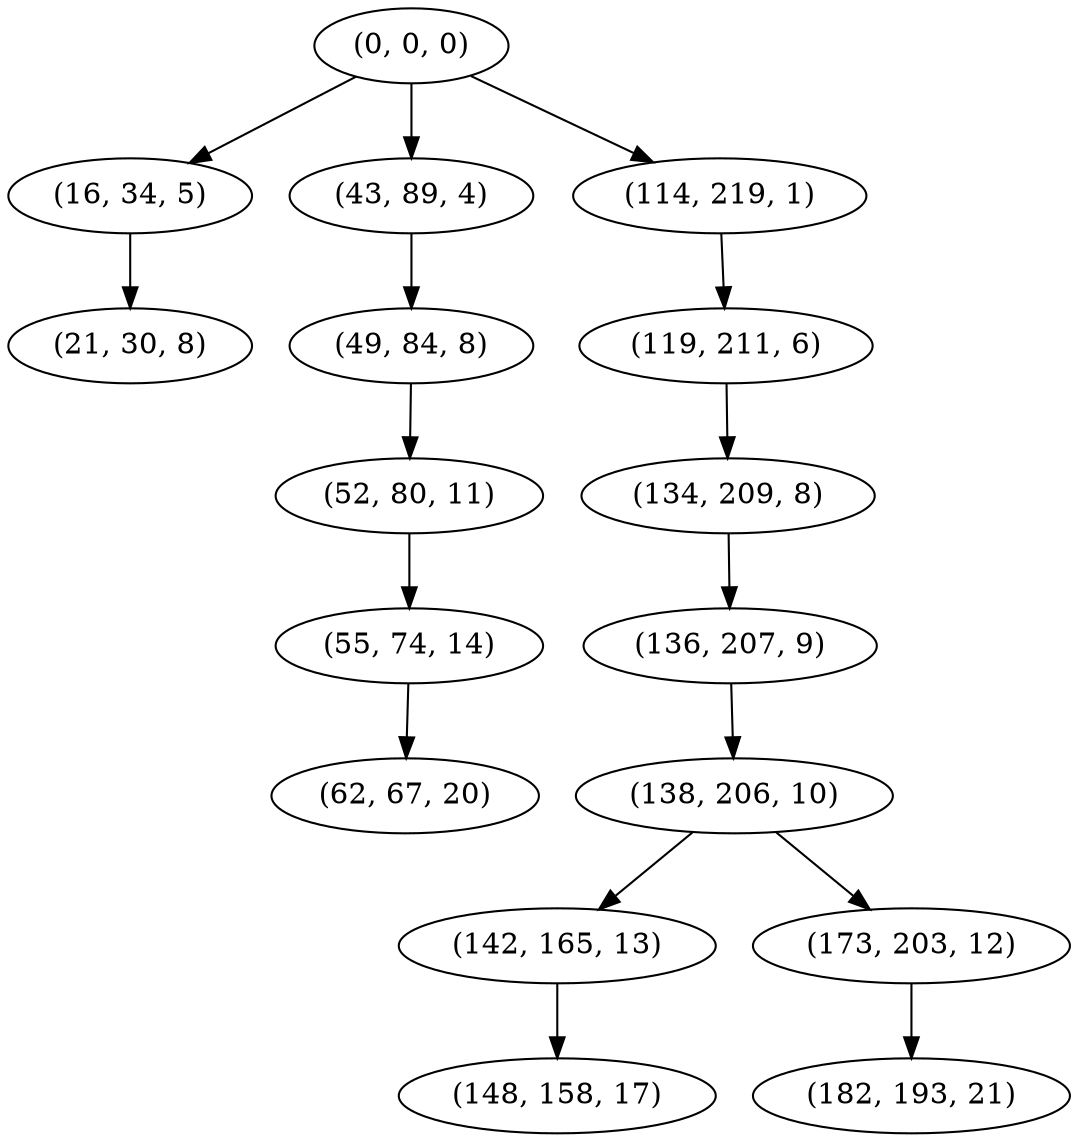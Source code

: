 digraph tree {
    "(0, 0, 0)";
    "(16, 34, 5)";
    "(21, 30, 8)";
    "(43, 89, 4)";
    "(49, 84, 8)";
    "(52, 80, 11)";
    "(55, 74, 14)";
    "(62, 67, 20)";
    "(114, 219, 1)";
    "(119, 211, 6)";
    "(134, 209, 8)";
    "(136, 207, 9)";
    "(138, 206, 10)";
    "(142, 165, 13)";
    "(148, 158, 17)";
    "(173, 203, 12)";
    "(182, 193, 21)";
    "(0, 0, 0)" -> "(16, 34, 5)";
    "(0, 0, 0)" -> "(43, 89, 4)";
    "(0, 0, 0)" -> "(114, 219, 1)";
    "(16, 34, 5)" -> "(21, 30, 8)";
    "(43, 89, 4)" -> "(49, 84, 8)";
    "(49, 84, 8)" -> "(52, 80, 11)";
    "(52, 80, 11)" -> "(55, 74, 14)";
    "(55, 74, 14)" -> "(62, 67, 20)";
    "(114, 219, 1)" -> "(119, 211, 6)";
    "(119, 211, 6)" -> "(134, 209, 8)";
    "(134, 209, 8)" -> "(136, 207, 9)";
    "(136, 207, 9)" -> "(138, 206, 10)";
    "(138, 206, 10)" -> "(142, 165, 13)";
    "(138, 206, 10)" -> "(173, 203, 12)";
    "(142, 165, 13)" -> "(148, 158, 17)";
    "(173, 203, 12)" -> "(182, 193, 21)";
}
